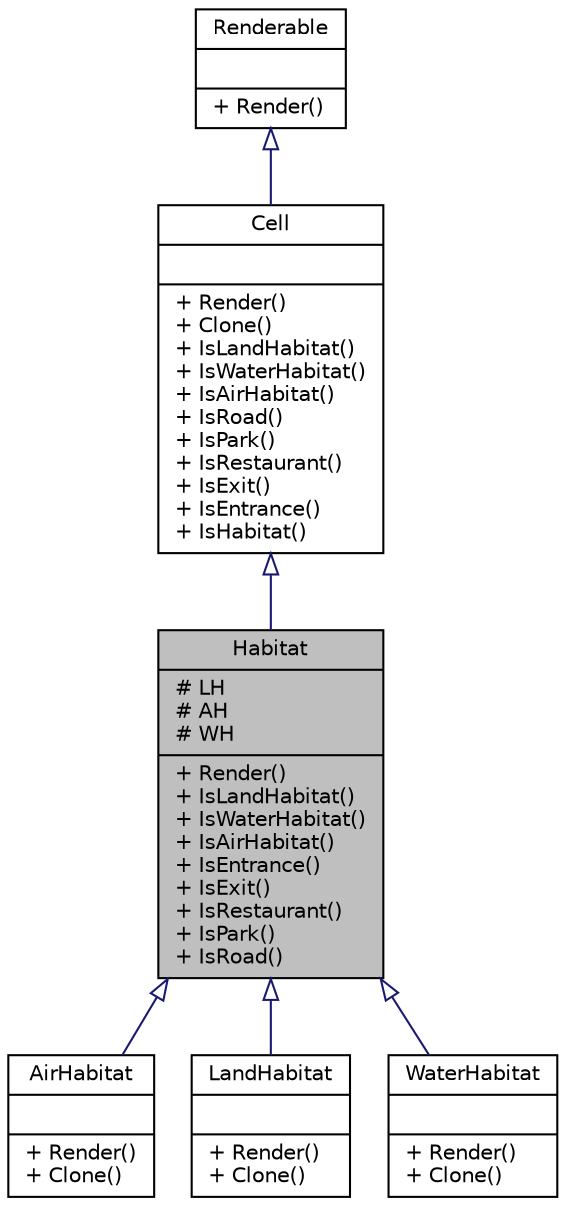 digraph "Habitat"
{
  edge [fontname="Helvetica",fontsize="10",labelfontname="Helvetica",labelfontsize="10"];
  node [fontname="Helvetica",fontsize="10",shape=record];
  Node1 [label="{Habitat\n|# LH\l# AH\l# WH\l|+ Render()\l+ IsLandHabitat()\l+ IsWaterHabitat()\l+ IsAirHabitat()\l+ IsEntrance()\l+ IsExit()\l+ IsRestaurant()\l+ IsPark()\l+ IsRoad()\l}",height=0.2,width=0.4,color="black", fillcolor="grey75", style="filled", fontcolor="black"];
  Node2 -> Node1 [dir="back",color="midnightblue",fontsize="10",style="solid",arrowtail="onormal"];
  Node2 [label="{Cell\n||+ Render()\l+ Clone()\l+ IsLandHabitat()\l+ IsWaterHabitat()\l+ IsAirHabitat()\l+ IsRoad()\l+ IsPark()\l+ IsRestaurant()\l+ IsExit()\l+ IsEntrance()\l+ IsHabitat()\l}",height=0.2,width=0.4,color="black", fillcolor="white", style="filled",URL="$classCell.html"];
  Node3 -> Node2 [dir="back",color="midnightblue",fontsize="10",style="solid",arrowtail="onormal"];
  Node3 [label="{Renderable\n||+ Render()\l}",height=0.2,width=0.4,color="black", fillcolor="white", style="filled",URL="$classRenderable.html"];
  Node1 -> Node4 [dir="back",color="midnightblue",fontsize="10",style="solid",arrowtail="onormal"];
  Node4 [label="{AirHabitat\n||+ Render()\l+ Clone()\l}",height=0.2,width=0.4,color="black", fillcolor="white", style="filled",URL="$classAirHabitat.html"];
  Node1 -> Node5 [dir="back",color="midnightblue",fontsize="10",style="solid",arrowtail="onormal"];
  Node5 [label="{LandHabitat\n||+ Render()\l+ Clone()\l}",height=0.2,width=0.4,color="black", fillcolor="white", style="filled",URL="$classLandHabitat.html"];
  Node1 -> Node6 [dir="back",color="midnightblue",fontsize="10",style="solid",arrowtail="onormal"];
  Node6 [label="{WaterHabitat\n||+ Render()\l+ Clone()\l}",height=0.2,width=0.4,color="black", fillcolor="white", style="filled",URL="$classWaterHabitat.html"];
}
